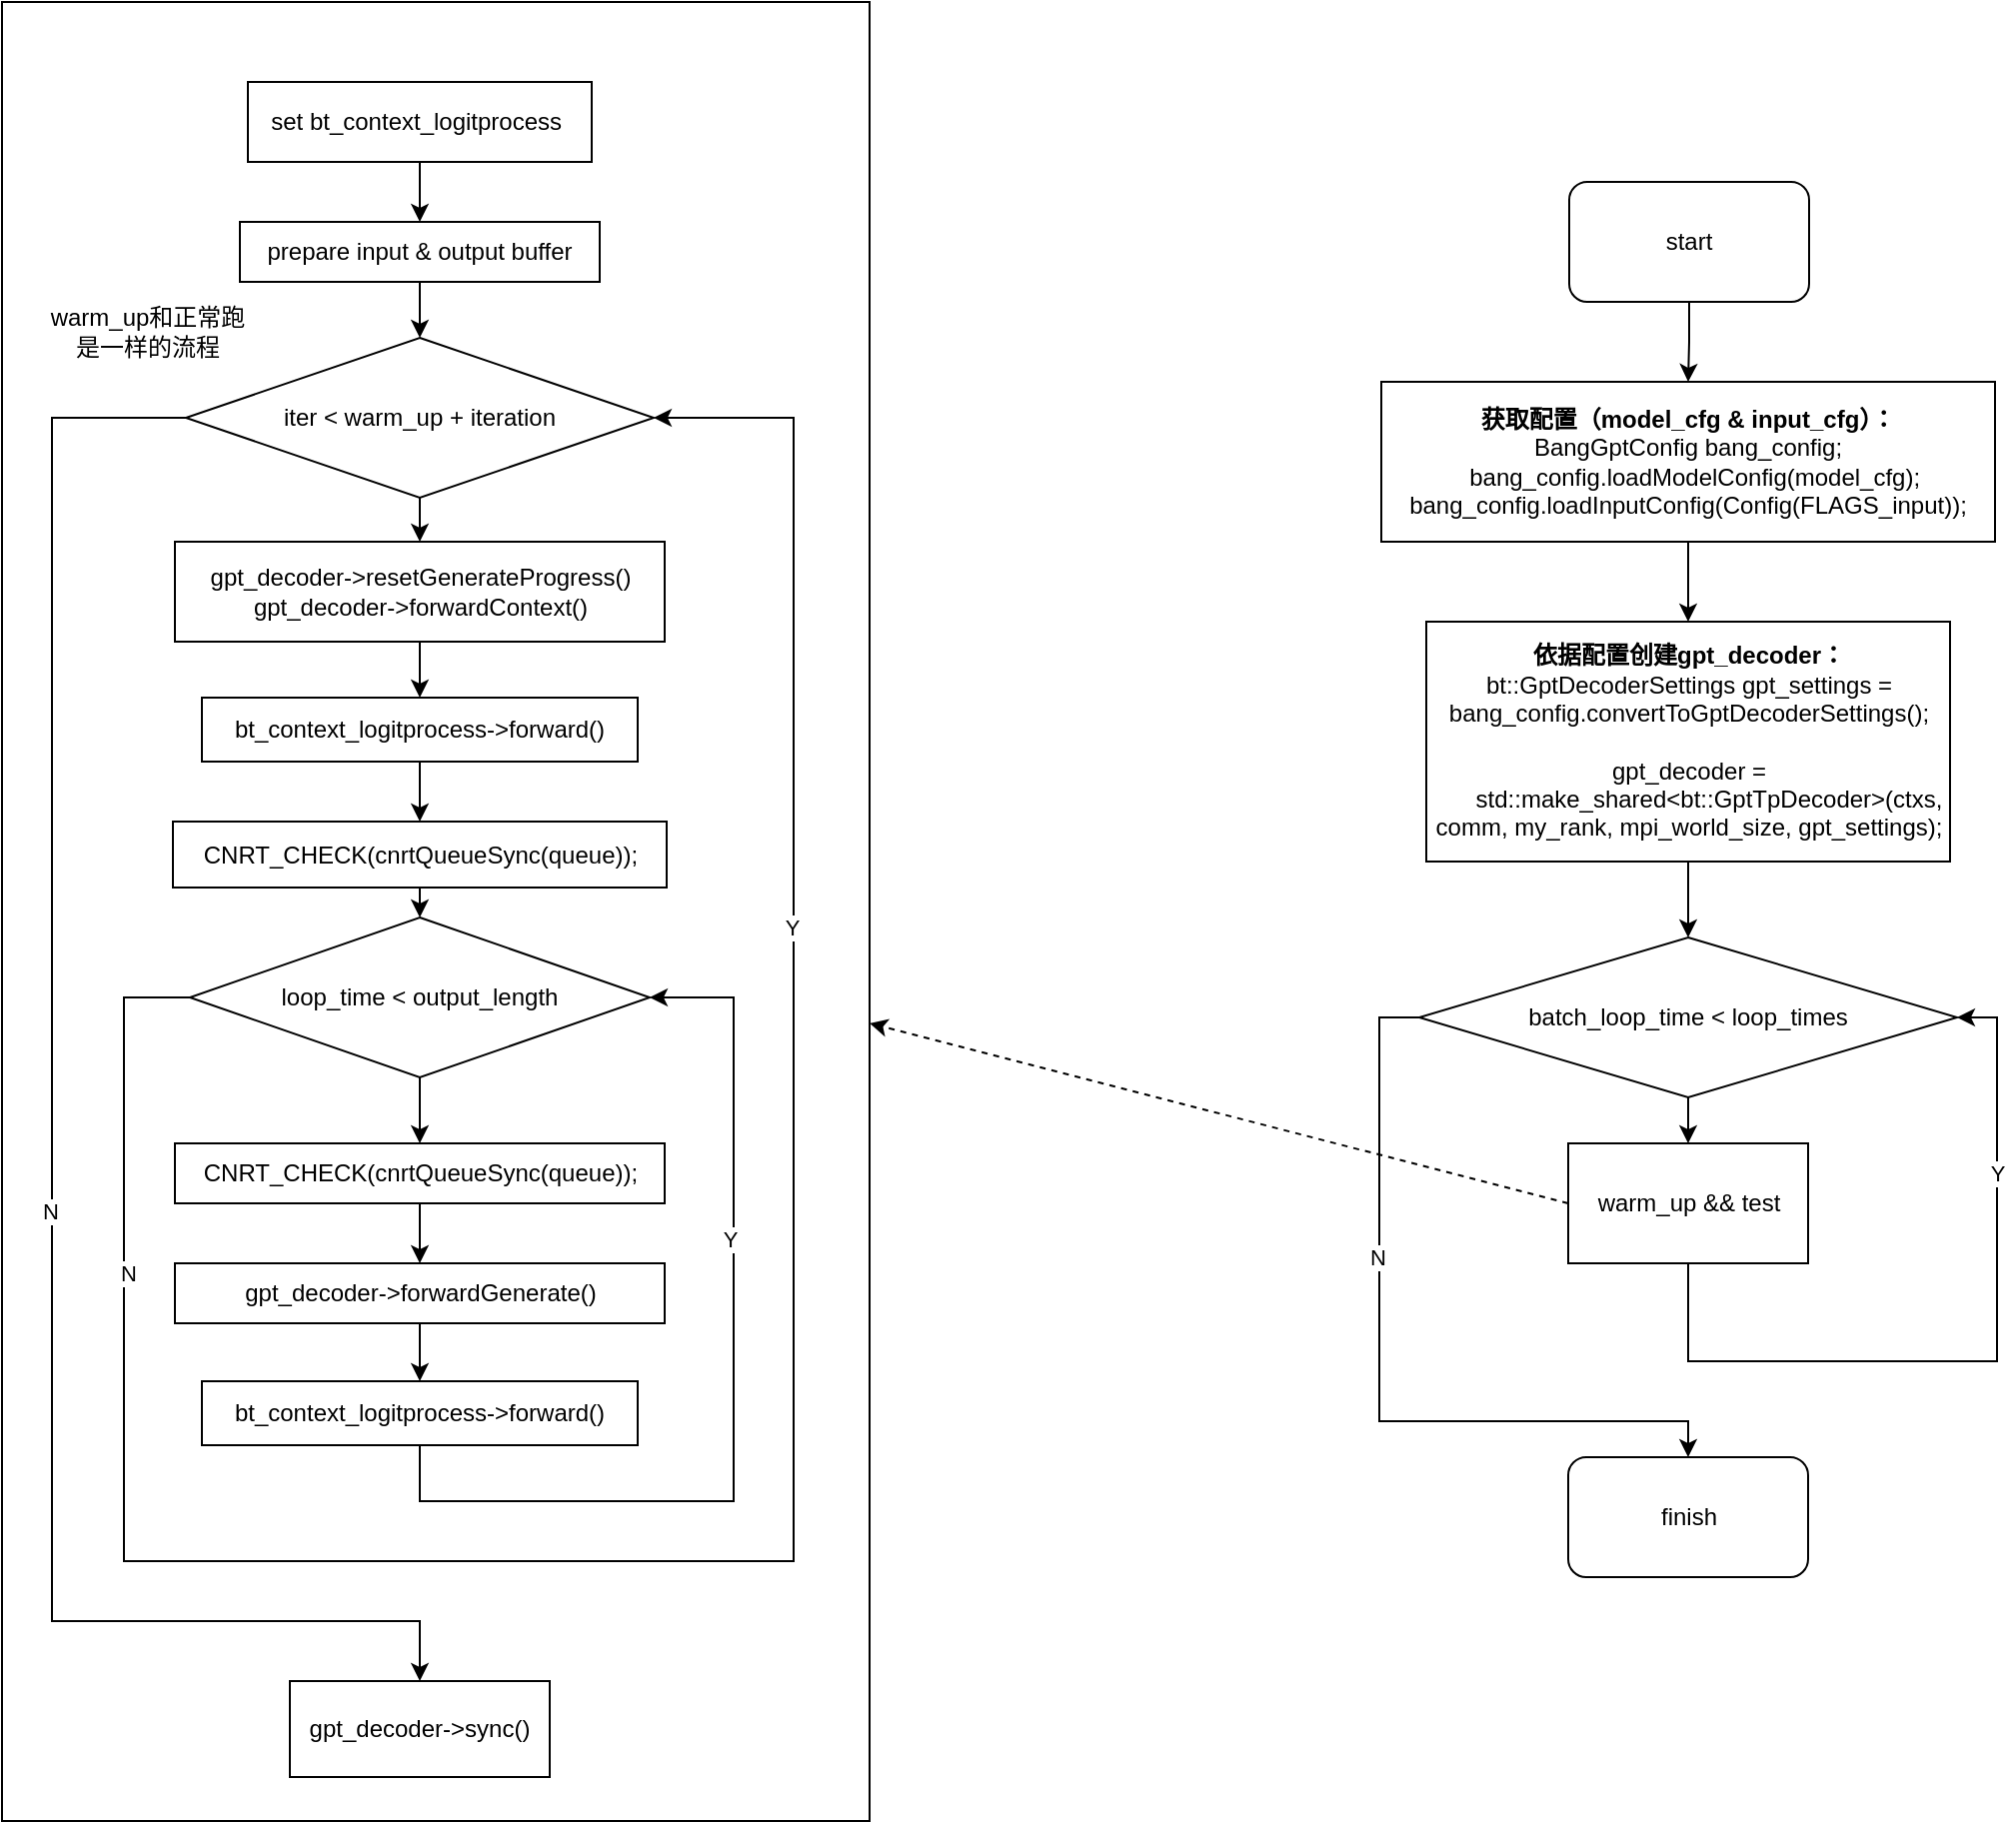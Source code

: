 <mxfile version="22.1.18" type="github">
  <diagram name="Page-1" id="HckR_S5y-wYjdkCV66dG">
    <mxGraphModel dx="2204" dy="-3629" grid="1" gridSize="10" guides="1" tooltips="1" connect="1" arrows="1" fold="1" page="1" pageScale="1" pageWidth="850" pageHeight="1100" math="0" shadow="0">
      <root>
        <mxCell id="0" />
        <mxCell id="1" parent="0" />
        <mxCell id="1THsGdNRJvXmSzpAJEia-52" value="" style="rounded=0;whiteSpace=wrap;html=1;" vertex="1" parent="1">
          <mxGeometry x="-216" y="4570" width="434" height="910" as="geometry" />
        </mxCell>
        <mxCell id="1THsGdNRJvXmSzpAJEia-53" style="edgeStyle=orthogonalEdgeStyle;rounded=0;orthogonalLoop=1;jettySize=auto;html=1;exitX=0.5;exitY=1;exitDx=0;exitDy=0;entryX=0.5;entryY=0;entryDx=0;entryDy=0;" edge="1" parent="1" source="1THsGdNRJvXmSzpAJEia-56" target="1THsGdNRJvXmSzpAJEia-58">
          <mxGeometry relative="1" as="geometry">
            <mxPoint x="-7" y="4858" as="targetPoint" />
          </mxGeometry>
        </mxCell>
        <mxCell id="1THsGdNRJvXmSzpAJEia-54" style="edgeStyle=orthogonalEdgeStyle;rounded=0;orthogonalLoop=1;jettySize=auto;html=1;exitX=0;exitY=0.5;exitDx=0;exitDy=0;entryX=0.5;entryY=0;entryDx=0;entryDy=0;" edge="1" parent="1" source="1THsGdNRJvXmSzpAJEia-56" target="1THsGdNRJvXmSzpAJEia-61">
          <mxGeometry relative="1" as="geometry">
            <Array as="points">
              <mxPoint x="-191" y="4778" />
              <mxPoint x="-191" y="5380" />
              <mxPoint x="-7" y="5380" />
            </Array>
          </mxGeometry>
        </mxCell>
        <mxCell id="1THsGdNRJvXmSzpAJEia-55" value="N" style="edgeLabel;html=1;align=center;verticalAlign=middle;resizable=0;points=[];" vertex="1" connectable="0" parent="1THsGdNRJvXmSzpAJEia-54">
          <mxGeometry x="0.051" y="-1" relative="1" as="geometry">
            <mxPoint as="offset" />
          </mxGeometry>
        </mxCell>
        <mxCell id="1THsGdNRJvXmSzpAJEia-56" value="iter &amp;lt; warm_up + iteration" style="rhombus;whiteSpace=wrap;html=1;" vertex="1" parent="1">
          <mxGeometry x="-124" y="4738" width="234" height="80" as="geometry" />
        </mxCell>
        <mxCell id="1THsGdNRJvXmSzpAJEia-57" style="edgeStyle=orthogonalEdgeStyle;rounded=0;orthogonalLoop=1;jettySize=auto;html=1;exitX=0.5;exitY=1;exitDx=0;exitDy=0;entryX=0.5;entryY=0;entryDx=0;entryDy=0;" edge="1" parent="1" source="1THsGdNRJvXmSzpAJEia-58" target="1THsGdNRJvXmSzpAJEia-92">
          <mxGeometry relative="1" as="geometry" />
        </mxCell>
        <mxCell id="1THsGdNRJvXmSzpAJEia-58" value="gpt_decoder-&amp;gt;resetGenerateProgress()&lt;br&gt;gpt_decoder-&amp;gt;forwardContext()" style="rounded=0;whiteSpace=wrap;html=1;" vertex="1" parent="1">
          <mxGeometry x="-129.5" y="4840" width="245" height="50" as="geometry" />
        </mxCell>
        <mxCell id="1THsGdNRJvXmSzpAJEia-59" style="edgeStyle=orthogonalEdgeStyle;rounded=0;orthogonalLoop=1;jettySize=auto;html=1;exitX=0.5;exitY=1;exitDx=0;exitDy=0;entryX=0.5;entryY=0;entryDx=0;entryDy=0;" edge="1" parent="1" source="1THsGdNRJvXmSzpAJEia-60" target="1THsGdNRJvXmSzpAJEia-69">
          <mxGeometry relative="1" as="geometry" />
        </mxCell>
        <mxCell id="1THsGdNRJvXmSzpAJEia-60" value="CNRT_CHECK(cnrtQueueSync(queue));" style="rounded=0;whiteSpace=wrap;html=1;" vertex="1" parent="1">
          <mxGeometry x="-130.5" y="4980" width="247" height="33" as="geometry" />
        </mxCell>
        <mxCell id="1THsGdNRJvXmSzpAJEia-61" value="gpt_decoder-&amp;gt;sync()" style="rounded=0;whiteSpace=wrap;html=1;" vertex="1" parent="1">
          <mxGeometry x="-72" y="5410" width="130" height="48" as="geometry" />
        </mxCell>
        <mxCell id="1THsGdNRJvXmSzpAJEia-62" style="edgeStyle=orthogonalEdgeStyle;rounded=0;orthogonalLoop=1;jettySize=auto;html=1;exitX=0.5;exitY=1;exitDx=0;exitDy=0;entryX=1;entryY=0.5;entryDx=0;entryDy=0;" edge="1" parent="1" source="1THsGdNRJvXmSzpAJEia-64" target="1THsGdNRJvXmSzpAJEia-69">
          <mxGeometry relative="1" as="geometry">
            <Array as="points">
              <mxPoint x="-7" y="5320" />
              <mxPoint x="150" y="5320" />
              <mxPoint x="150" y="5068" />
            </Array>
          </mxGeometry>
        </mxCell>
        <mxCell id="1THsGdNRJvXmSzpAJEia-63" value="Y" style="edgeLabel;html=1;align=center;verticalAlign=middle;resizable=0;points=[];" vertex="1" connectable="0" parent="1THsGdNRJvXmSzpAJEia-62">
          <mxGeometry x="0.319" y="2" relative="1" as="geometry">
            <mxPoint as="offset" />
          </mxGeometry>
        </mxCell>
        <mxCell id="1THsGdNRJvXmSzpAJEia-64" value="bt_context_logitprocess-&amp;gt;forward()" style="rounded=0;whiteSpace=wrap;html=1;" vertex="1" parent="1">
          <mxGeometry x="-116" y="5260" width="218" height="32" as="geometry" />
        </mxCell>
        <mxCell id="1THsGdNRJvXmSzpAJEia-65" style="edgeStyle=orthogonalEdgeStyle;rounded=0;orthogonalLoop=1;jettySize=auto;html=1;exitX=0.5;exitY=1;exitDx=0;exitDy=0;entryX=0.5;entryY=0;entryDx=0;entryDy=0;" edge="1" parent="1" source="1THsGdNRJvXmSzpAJEia-69" target="1THsGdNRJvXmSzpAJEia-90">
          <mxGeometry relative="1" as="geometry" />
        </mxCell>
        <mxCell id="1THsGdNRJvXmSzpAJEia-66" style="edgeStyle=orthogonalEdgeStyle;rounded=0;orthogonalLoop=1;jettySize=auto;html=1;exitX=0;exitY=0.5;exitDx=0;exitDy=0;entryX=1;entryY=0.5;entryDx=0;entryDy=0;" edge="1" parent="1" source="1THsGdNRJvXmSzpAJEia-69" target="1THsGdNRJvXmSzpAJEia-56">
          <mxGeometry relative="1" as="geometry">
            <Array as="points">
              <mxPoint x="-155" y="5068" />
              <mxPoint x="-155" y="5350" />
              <mxPoint x="180" y="5350" />
              <mxPoint x="180" y="4778" />
            </Array>
          </mxGeometry>
        </mxCell>
        <mxCell id="1THsGdNRJvXmSzpAJEia-67" value="Y" style="edgeLabel;html=1;align=center;verticalAlign=middle;resizable=0;points=[];" vertex="1" connectable="0" parent="1THsGdNRJvXmSzpAJEia-66">
          <mxGeometry x="0.498" y="1" relative="1" as="geometry">
            <mxPoint as="offset" />
          </mxGeometry>
        </mxCell>
        <mxCell id="1THsGdNRJvXmSzpAJEia-68" value="N" style="edgeLabel;html=1;align=center;verticalAlign=middle;resizable=0;points=[];" vertex="1" connectable="0" parent="1THsGdNRJvXmSzpAJEia-66">
          <mxGeometry x="-0.736" y="2" relative="1" as="geometry">
            <mxPoint as="offset" />
          </mxGeometry>
        </mxCell>
        <mxCell id="1THsGdNRJvXmSzpAJEia-69" value="loop_time &amp;lt; output_length" style="rhombus;whiteSpace=wrap;html=1;" vertex="1" parent="1">
          <mxGeometry x="-122" y="5028" width="230" height="80" as="geometry" />
        </mxCell>
        <mxCell id="1THsGdNRJvXmSzpAJEia-70" style="edgeStyle=orthogonalEdgeStyle;rounded=0;orthogonalLoop=1;jettySize=auto;html=1;exitX=0.5;exitY=1;exitDx=0;exitDy=0;entryX=0.5;entryY=0;entryDx=0;entryDy=0;" edge="1" parent="1" source="1THsGdNRJvXmSzpAJEia-71" target="1THsGdNRJvXmSzpAJEia-64">
          <mxGeometry relative="1" as="geometry" />
        </mxCell>
        <mxCell id="1THsGdNRJvXmSzpAJEia-71" value="gpt_decoder-&amp;gt;forwardGenerate()" style="rounded=0;whiteSpace=wrap;html=1;" vertex="1" parent="1">
          <mxGeometry x="-129.5" y="5201" width="245" height="30" as="geometry" />
        </mxCell>
        <mxCell id="1THsGdNRJvXmSzpAJEia-72" style="edgeStyle=orthogonalEdgeStyle;rounded=0;orthogonalLoop=1;jettySize=auto;html=1;exitX=0.5;exitY=1;exitDx=0;exitDy=0;entryX=0.5;entryY=0;entryDx=0;entryDy=0;" edge="1" parent="1" source="1THsGdNRJvXmSzpAJEia-73" target="1THsGdNRJvXmSzpAJEia-77">
          <mxGeometry relative="1" as="geometry" />
        </mxCell>
        <mxCell id="1THsGdNRJvXmSzpAJEia-73" value="&lt;div&gt;&lt;b&gt;依据配置创建gpt_decoder：&lt;/b&gt;&lt;/div&gt;&lt;div&gt;bt::GptDecoderSettings gpt_settings = bang_config.convertToGptDecoderSettings();&lt;br&gt;&lt;/div&gt;&lt;div&gt;&lt;br&gt;&lt;/div&gt;&lt;div&gt;gpt_decoder =&lt;/div&gt;&lt;div&gt;&amp;nbsp; &amp;nbsp; &amp;nbsp; std::make_shared&amp;lt;bt::GptTpDecoder&amp;gt;(ctxs, comm, my_rank, mpi_world_size, gpt_settings);&lt;/div&gt;" style="rounded=0;whiteSpace=wrap;html=1;" vertex="1" parent="1">
          <mxGeometry x="496.5" y="4880" width="262" height="120" as="geometry" />
        </mxCell>
        <mxCell id="1THsGdNRJvXmSzpAJEia-74" style="edgeStyle=orthogonalEdgeStyle;rounded=0;orthogonalLoop=1;jettySize=auto;html=1;exitX=0.5;exitY=1;exitDx=0;exitDy=0;entryX=0.5;entryY=0;entryDx=0;entryDy=0;" edge="1" parent="1" source="1THsGdNRJvXmSzpAJEia-77" target="1THsGdNRJvXmSzpAJEia-81">
          <mxGeometry relative="1" as="geometry" />
        </mxCell>
        <mxCell id="1THsGdNRJvXmSzpAJEia-75" style="edgeStyle=orthogonalEdgeStyle;rounded=0;orthogonalLoop=1;jettySize=auto;html=1;exitX=0;exitY=0.5;exitDx=0;exitDy=0;entryX=0.5;entryY=0;entryDx=0;entryDy=0;" edge="1" parent="1" source="1THsGdNRJvXmSzpAJEia-77" target="1THsGdNRJvXmSzpAJEia-84">
          <mxGeometry relative="1" as="geometry">
            <Array as="points">
              <mxPoint x="473" y="5078" />
              <mxPoint x="473" y="5280" />
              <mxPoint x="628" y="5280" />
            </Array>
          </mxGeometry>
        </mxCell>
        <mxCell id="1THsGdNRJvXmSzpAJEia-76" value="N" style="edgeLabel;html=1;align=center;verticalAlign=middle;resizable=0;points=[];" vertex="1" connectable="0" parent="1THsGdNRJvXmSzpAJEia-75">
          <mxGeometry x="-0.29" y="-1" relative="1" as="geometry">
            <mxPoint as="offset" />
          </mxGeometry>
        </mxCell>
        <mxCell id="1THsGdNRJvXmSzpAJEia-77" value="batch_loop_time &amp;lt; loop_times" style="rhombus;whiteSpace=wrap;html=1;" vertex="1" parent="1">
          <mxGeometry x="493" y="5038" width="269" height="80" as="geometry" />
        </mxCell>
        <mxCell id="1THsGdNRJvXmSzpAJEia-78" style="rounded=0;orthogonalLoop=1;jettySize=auto;html=1;exitX=0;exitY=0.5;exitDx=0;exitDy=0;dashed=1;" edge="1" parent="1" source="1THsGdNRJvXmSzpAJEia-81" target="1THsGdNRJvXmSzpAJEia-52">
          <mxGeometry relative="1" as="geometry" />
        </mxCell>
        <mxCell id="1THsGdNRJvXmSzpAJEia-79" style="edgeStyle=orthogonalEdgeStyle;rounded=0;orthogonalLoop=1;jettySize=auto;html=1;exitX=0.5;exitY=1;exitDx=0;exitDy=0;entryX=1;entryY=0.5;entryDx=0;entryDy=0;" edge="1" parent="1" source="1THsGdNRJvXmSzpAJEia-81" target="1THsGdNRJvXmSzpAJEia-77">
          <mxGeometry relative="1" as="geometry">
            <Array as="points">
              <mxPoint x="628" y="5250" />
              <mxPoint x="782" y="5250" />
              <mxPoint x="782" y="5078" />
            </Array>
          </mxGeometry>
        </mxCell>
        <mxCell id="1THsGdNRJvXmSzpAJEia-80" value="Y" style="edgeLabel;html=1;align=center;verticalAlign=middle;resizable=0;points=[];" vertex="1" connectable="0" parent="1THsGdNRJvXmSzpAJEia-79">
          <mxGeometry x="0.504" relative="1" as="geometry">
            <mxPoint as="offset" />
          </mxGeometry>
        </mxCell>
        <mxCell id="1THsGdNRJvXmSzpAJEia-81" value="warm_up &amp;amp;&amp;amp; test" style="rounded=0;whiteSpace=wrap;html=1;" vertex="1" parent="1">
          <mxGeometry x="567.5" y="5141" width="120" height="60" as="geometry" />
        </mxCell>
        <mxCell id="1THsGdNRJvXmSzpAJEia-82" style="edgeStyle=orthogonalEdgeStyle;rounded=0;orthogonalLoop=1;jettySize=auto;html=1;exitX=0.5;exitY=1;exitDx=0;exitDy=0;entryX=0.5;entryY=0;entryDx=0;entryDy=0;" edge="1" parent="1" source="1THsGdNRJvXmSzpAJEia-83" target="1THsGdNRJvXmSzpAJEia-86">
          <mxGeometry relative="1" as="geometry" />
        </mxCell>
        <mxCell id="1THsGdNRJvXmSzpAJEia-83" value="start" style="rounded=1;whiteSpace=wrap;html=1;" vertex="1" parent="1">
          <mxGeometry x="568" y="4660" width="120" height="60" as="geometry" />
        </mxCell>
        <mxCell id="1THsGdNRJvXmSzpAJEia-84" value="finish" style="rounded=1;whiteSpace=wrap;html=1;" vertex="1" parent="1">
          <mxGeometry x="567.5" y="5298" width="120" height="60" as="geometry" />
        </mxCell>
        <mxCell id="1THsGdNRJvXmSzpAJEia-85" style="edgeStyle=orthogonalEdgeStyle;rounded=0;orthogonalLoop=1;jettySize=auto;html=1;exitX=0.5;exitY=1;exitDx=0;exitDy=0;entryX=0.5;entryY=0;entryDx=0;entryDy=0;" edge="1" parent="1" source="1THsGdNRJvXmSzpAJEia-86" target="1THsGdNRJvXmSzpAJEia-73">
          <mxGeometry relative="1" as="geometry" />
        </mxCell>
        <mxCell id="1THsGdNRJvXmSzpAJEia-86" value="&lt;div&gt;&lt;b&gt;&amp;nbsp;获取配置（model_cfg &amp;amp; input_cfg）：&amp;nbsp;&lt;/b&gt;&lt;/div&gt;&lt;div&gt;BangGptConfig bang_config;&lt;/div&gt;&lt;div&gt;&amp;nbsp; bang_config.loadModelConfig(model_cfg);&lt;/div&gt;&lt;div&gt;bang_config.loadInputConfig(Config(FLAGS_input));&lt;br&gt;&lt;/div&gt;" style="rounded=0;whiteSpace=wrap;html=1;" vertex="1" parent="1">
          <mxGeometry x="474" y="4760" width="307" height="80" as="geometry" />
        </mxCell>
        <mxCell id="1THsGdNRJvXmSzpAJEia-87" style="edgeStyle=orthogonalEdgeStyle;rounded=0;orthogonalLoop=1;jettySize=auto;html=1;exitX=0.5;exitY=1;exitDx=0;exitDy=0;entryX=0.5;entryY=0;entryDx=0;entryDy=0;" edge="1" parent="1" source="1THsGdNRJvXmSzpAJEia-88" target="1THsGdNRJvXmSzpAJEia-56">
          <mxGeometry relative="1" as="geometry" />
        </mxCell>
        <mxCell id="1THsGdNRJvXmSzpAJEia-88" value="prepare input &amp;amp; output buffer" style="rounded=0;whiteSpace=wrap;html=1;" vertex="1" parent="1">
          <mxGeometry x="-97" y="4680" width="180" height="30" as="geometry" />
        </mxCell>
        <mxCell id="1THsGdNRJvXmSzpAJEia-89" style="edgeStyle=orthogonalEdgeStyle;rounded=0;orthogonalLoop=1;jettySize=auto;html=1;exitX=0.5;exitY=1;exitDx=0;exitDy=0;entryX=0.5;entryY=0;entryDx=0;entryDy=0;" edge="1" parent="1" source="1THsGdNRJvXmSzpAJEia-90" target="1THsGdNRJvXmSzpAJEia-71">
          <mxGeometry relative="1" as="geometry" />
        </mxCell>
        <mxCell id="1THsGdNRJvXmSzpAJEia-90" value="CNRT_CHECK(cnrtQueueSync(queue));" style="rounded=0;whiteSpace=wrap;html=1;" vertex="1" parent="1">
          <mxGeometry x="-129.5" y="5141" width="245" height="30" as="geometry" />
        </mxCell>
        <mxCell id="1THsGdNRJvXmSzpAJEia-91" style="edgeStyle=orthogonalEdgeStyle;rounded=0;orthogonalLoop=1;jettySize=auto;html=1;exitX=0.5;exitY=1;exitDx=0;exitDy=0;entryX=0.5;entryY=0;entryDx=0;entryDy=0;" edge="1" parent="1" source="1THsGdNRJvXmSzpAJEia-92" target="1THsGdNRJvXmSzpAJEia-60">
          <mxGeometry relative="1" as="geometry" />
        </mxCell>
        <mxCell id="1THsGdNRJvXmSzpAJEia-92" value="bt_context_logitprocess-&amp;gt;forward()" style="rounded=0;whiteSpace=wrap;html=1;" vertex="1" parent="1">
          <mxGeometry x="-116" y="4918" width="218" height="32" as="geometry" />
        </mxCell>
        <mxCell id="1THsGdNRJvXmSzpAJEia-93" style="edgeStyle=orthogonalEdgeStyle;rounded=0;orthogonalLoop=1;jettySize=auto;html=1;exitX=0.5;exitY=1;exitDx=0;exitDy=0;entryX=0.5;entryY=0;entryDx=0;entryDy=0;" edge="1" parent="1" source="1THsGdNRJvXmSzpAJEia-94" target="1THsGdNRJvXmSzpAJEia-88">
          <mxGeometry relative="1" as="geometry" />
        </mxCell>
        <mxCell id="1THsGdNRJvXmSzpAJEia-94" value="set bt_context_logitprocess&amp;nbsp;" style="rounded=0;whiteSpace=wrap;html=1;" vertex="1" parent="1">
          <mxGeometry x="-93" y="4610" width="172" height="40" as="geometry" />
        </mxCell>
        <mxCell id="1THsGdNRJvXmSzpAJEia-95" value="warm_up和正常跑是一样的流程" style="text;html=1;strokeColor=none;fillColor=none;align=center;verticalAlign=middle;whiteSpace=wrap;rounded=0;" vertex="1" parent="1">
          <mxGeometry x="-193" y="4720" width="100" height="30" as="geometry" />
        </mxCell>
      </root>
    </mxGraphModel>
  </diagram>
</mxfile>
